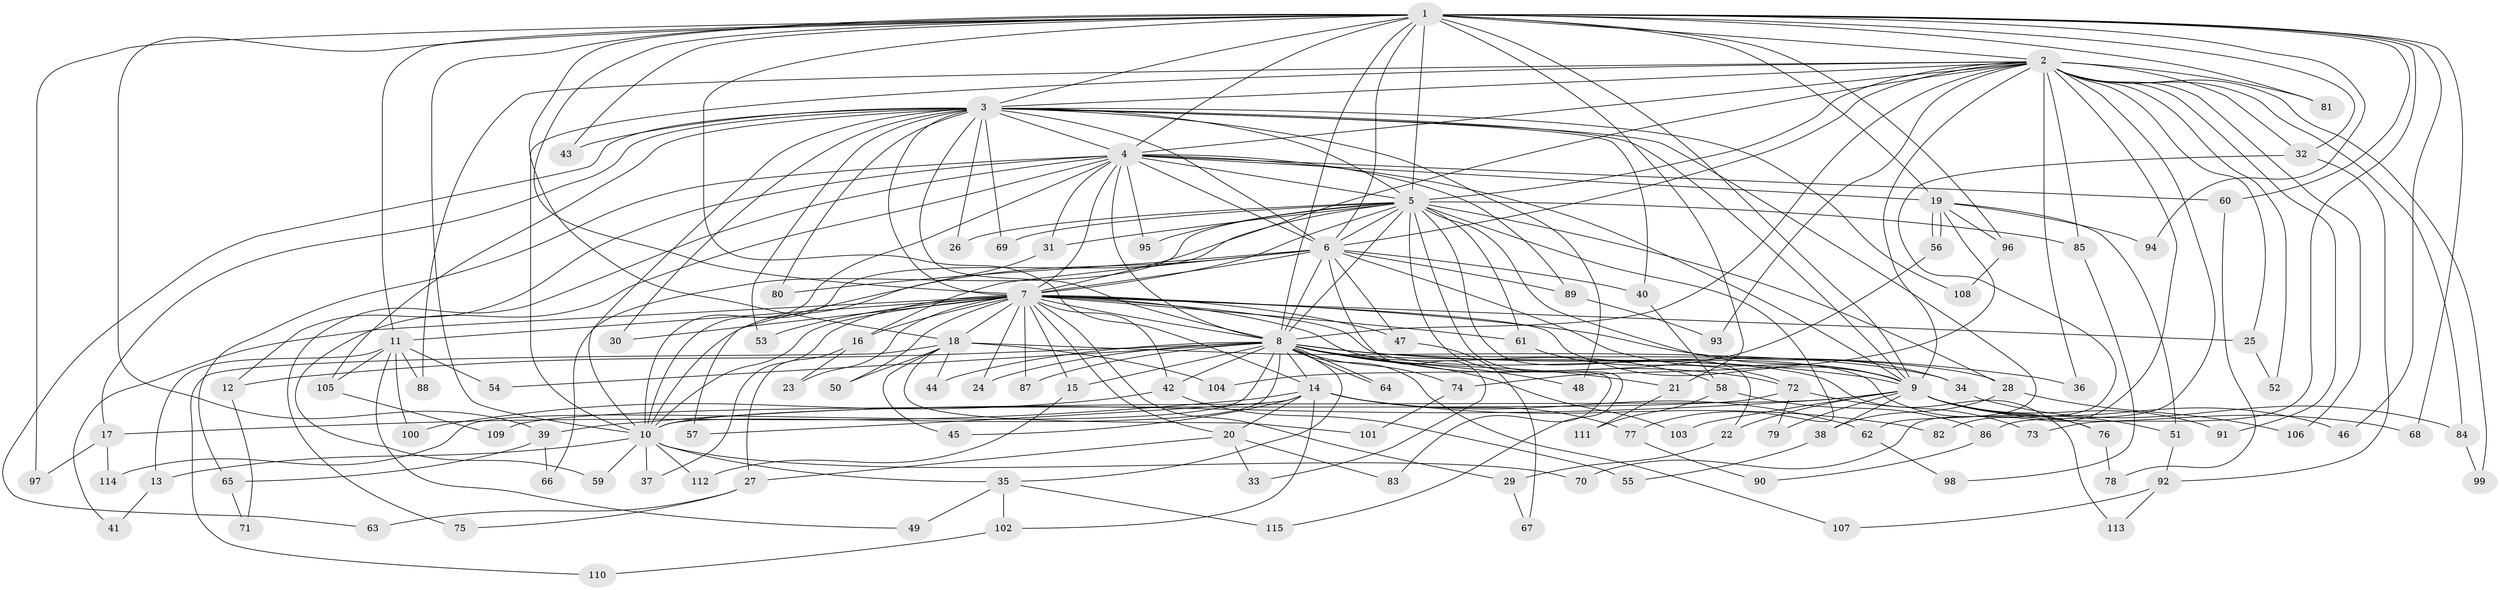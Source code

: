 // coarse degree distribution, {19: 0.021739130434782608, 13: 0.021739130434782608, 17: 0.021739130434782608, 14: 0.021739130434782608, 10: 0.06521739130434782, 22: 0.021739130434782608, 23: 0.021739130434782608, 11: 0.06521739130434782, 4: 0.08695652173913043, 3: 0.15217391304347827, 7: 0.043478260869565216, 15: 0.021739130434782608, 2: 0.30434782608695654, 5: 0.06521739130434782, 1: 0.043478260869565216, 6: 0.021739130434782608}
// Generated by graph-tools (version 1.1) at 2025/49/03/04/25 22:49:17]
// undirected, 115 vertices, 255 edges
graph export_dot {
  node [color=gray90,style=filled];
  1;
  2;
  3;
  4;
  5;
  6;
  7;
  8;
  9;
  10;
  11;
  12;
  13;
  14;
  15;
  16;
  17;
  18;
  19;
  20;
  21;
  22;
  23;
  24;
  25;
  26;
  27;
  28;
  29;
  30;
  31;
  32;
  33;
  34;
  35;
  36;
  37;
  38;
  39;
  40;
  41;
  42;
  43;
  44;
  45;
  46;
  47;
  48;
  49;
  50;
  51;
  52;
  53;
  54;
  55;
  56;
  57;
  58;
  59;
  60;
  61;
  62;
  63;
  64;
  65;
  66;
  67;
  68;
  69;
  70;
  71;
  72;
  73;
  74;
  75;
  76;
  77;
  78;
  79;
  80;
  81;
  82;
  83;
  84;
  85;
  86;
  87;
  88;
  89;
  90;
  91;
  92;
  93;
  94;
  95;
  96;
  97;
  98;
  99;
  100;
  101;
  102;
  103;
  104;
  105;
  106;
  107;
  108;
  109;
  110;
  111;
  112;
  113;
  114;
  115;
  1 -- 2;
  1 -- 3;
  1 -- 4;
  1 -- 5;
  1 -- 6;
  1 -- 7;
  1 -- 8;
  1 -- 9;
  1 -- 10;
  1 -- 11;
  1 -- 14;
  1 -- 18;
  1 -- 19;
  1 -- 21;
  1 -- 32;
  1 -- 39;
  1 -- 43;
  1 -- 46;
  1 -- 60;
  1 -- 68;
  1 -- 73;
  1 -- 81;
  1 -- 94;
  1 -- 96;
  1 -- 97;
  2 -- 3;
  2 -- 4;
  2 -- 5;
  2 -- 6;
  2 -- 7;
  2 -- 8;
  2 -- 9;
  2 -- 10;
  2 -- 25;
  2 -- 32;
  2 -- 36;
  2 -- 52;
  2 -- 81;
  2 -- 82;
  2 -- 84;
  2 -- 85;
  2 -- 86;
  2 -- 88;
  2 -- 91;
  2 -- 93;
  2 -- 99;
  2 -- 106;
  3 -- 4;
  3 -- 5;
  3 -- 6;
  3 -- 7;
  3 -- 8;
  3 -- 9;
  3 -- 10;
  3 -- 17;
  3 -- 26;
  3 -- 30;
  3 -- 40;
  3 -- 43;
  3 -- 48;
  3 -- 53;
  3 -- 62;
  3 -- 63;
  3 -- 69;
  3 -- 80;
  3 -- 105;
  3 -- 108;
  4 -- 5;
  4 -- 6;
  4 -- 7;
  4 -- 8;
  4 -- 9;
  4 -- 10;
  4 -- 12;
  4 -- 19;
  4 -- 31;
  4 -- 59;
  4 -- 60;
  4 -- 65;
  4 -- 75;
  4 -- 89;
  4 -- 95;
  5 -- 6;
  5 -- 7;
  5 -- 8;
  5 -- 9;
  5 -- 10;
  5 -- 22;
  5 -- 26;
  5 -- 28;
  5 -- 31;
  5 -- 61;
  5 -- 66;
  5 -- 69;
  5 -- 77;
  5 -- 83;
  5 -- 85;
  5 -- 95;
  5 -- 115;
  6 -- 7;
  6 -- 8;
  6 -- 9;
  6 -- 10;
  6 -- 16;
  6 -- 33;
  6 -- 40;
  6 -- 47;
  6 -- 80;
  6 -- 89;
  7 -- 8;
  7 -- 9;
  7 -- 10;
  7 -- 11;
  7 -- 15;
  7 -- 16;
  7 -- 18;
  7 -- 20;
  7 -- 23;
  7 -- 24;
  7 -- 25;
  7 -- 29;
  7 -- 30;
  7 -- 34;
  7 -- 37;
  7 -- 41;
  7 -- 42;
  7 -- 47;
  7 -- 50;
  7 -- 53;
  7 -- 61;
  7 -- 72;
  7 -- 76;
  7 -- 87;
  8 -- 9;
  8 -- 10;
  8 -- 12;
  8 -- 14;
  8 -- 15;
  8 -- 21;
  8 -- 24;
  8 -- 28;
  8 -- 35;
  8 -- 36;
  8 -- 42;
  8 -- 44;
  8 -- 48;
  8 -- 54;
  8 -- 58;
  8 -- 64;
  8 -- 64;
  8 -- 74;
  8 -- 87;
  8 -- 103;
  8 -- 107;
  8 -- 113;
  8 -- 114;
  9 -- 10;
  9 -- 22;
  9 -- 38;
  9 -- 39;
  9 -- 46;
  9 -- 51;
  9 -- 68;
  9 -- 76;
  9 -- 79;
  9 -- 91;
  9 -- 103;
  10 -- 13;
  10 -- 35;
  10 -- 37;
  10 -- 59;
  10 -- 70;
  10 -- 112;
  11 -- 13;
  11 -- 49;
  11 -- 54;
  11 -- 88;
  11 -- 100;
  11 -- 105;
  12 -- 71;
  13 -- 41;
  14 -- 17;
  14 -- 20;
  14 -- 45;
  14 -- 57;
  14 -- 62;
  14 -- 77;
  14 -- 82;
  14 -- 102;
  15 -- 112;
  16 -- 23;
  16 -- 27;
  17 -- 97;
  17 -- 114;
  18 -- 34;
  18 -- 44;
  18 -- 45;
  18 -- 50;
  18 -- 101;
  18 -- 104;
  18 -- 110;
  19 -- 51;
  19 -- 56;
  19 -- 56;
  19 -- 74;
  19 -- 94;
  19 -- 96;
  20 -- 27;
  20 -- 33;
  20 -- 83;
  21 -- 111;
  22 -- 29;
  25 -- 52;
  27 -- 63;
  27 -- 75;
  28 -- 38;
  28 -- 106;
  29 -- 67;
  31 -- 57;
  32 -- 70;
  32 -- 92;
  34 -- 84;
  35 -- 49;
  35 -- 102;
  35 -- 115;
  38 -- 55;
  39 -- 65;
  39 -- 66;
  40 -- 58;
  42 -- 55;
  42 -- 100;
  47 -- 67;
  51 -- 92;
  56 -- 104;
  58 -- 86;
  58 -- 111;
  60 -- 78;
  61 -- 72;
  62 -- 98;
  65 -- 71;
  72 -- 73;
  72 -- 79;
  72 -- 109;
  74 -- 101;
  76 -- 78;
  77 -- 90;
  84 -- 99;
  85 -- 98;
  86 -- 90;
  89 -- 93;
  92 -- 107;
  92 -- 113;
  96 -- 108;
  102 -- 110;
  105 -- 109;
}
